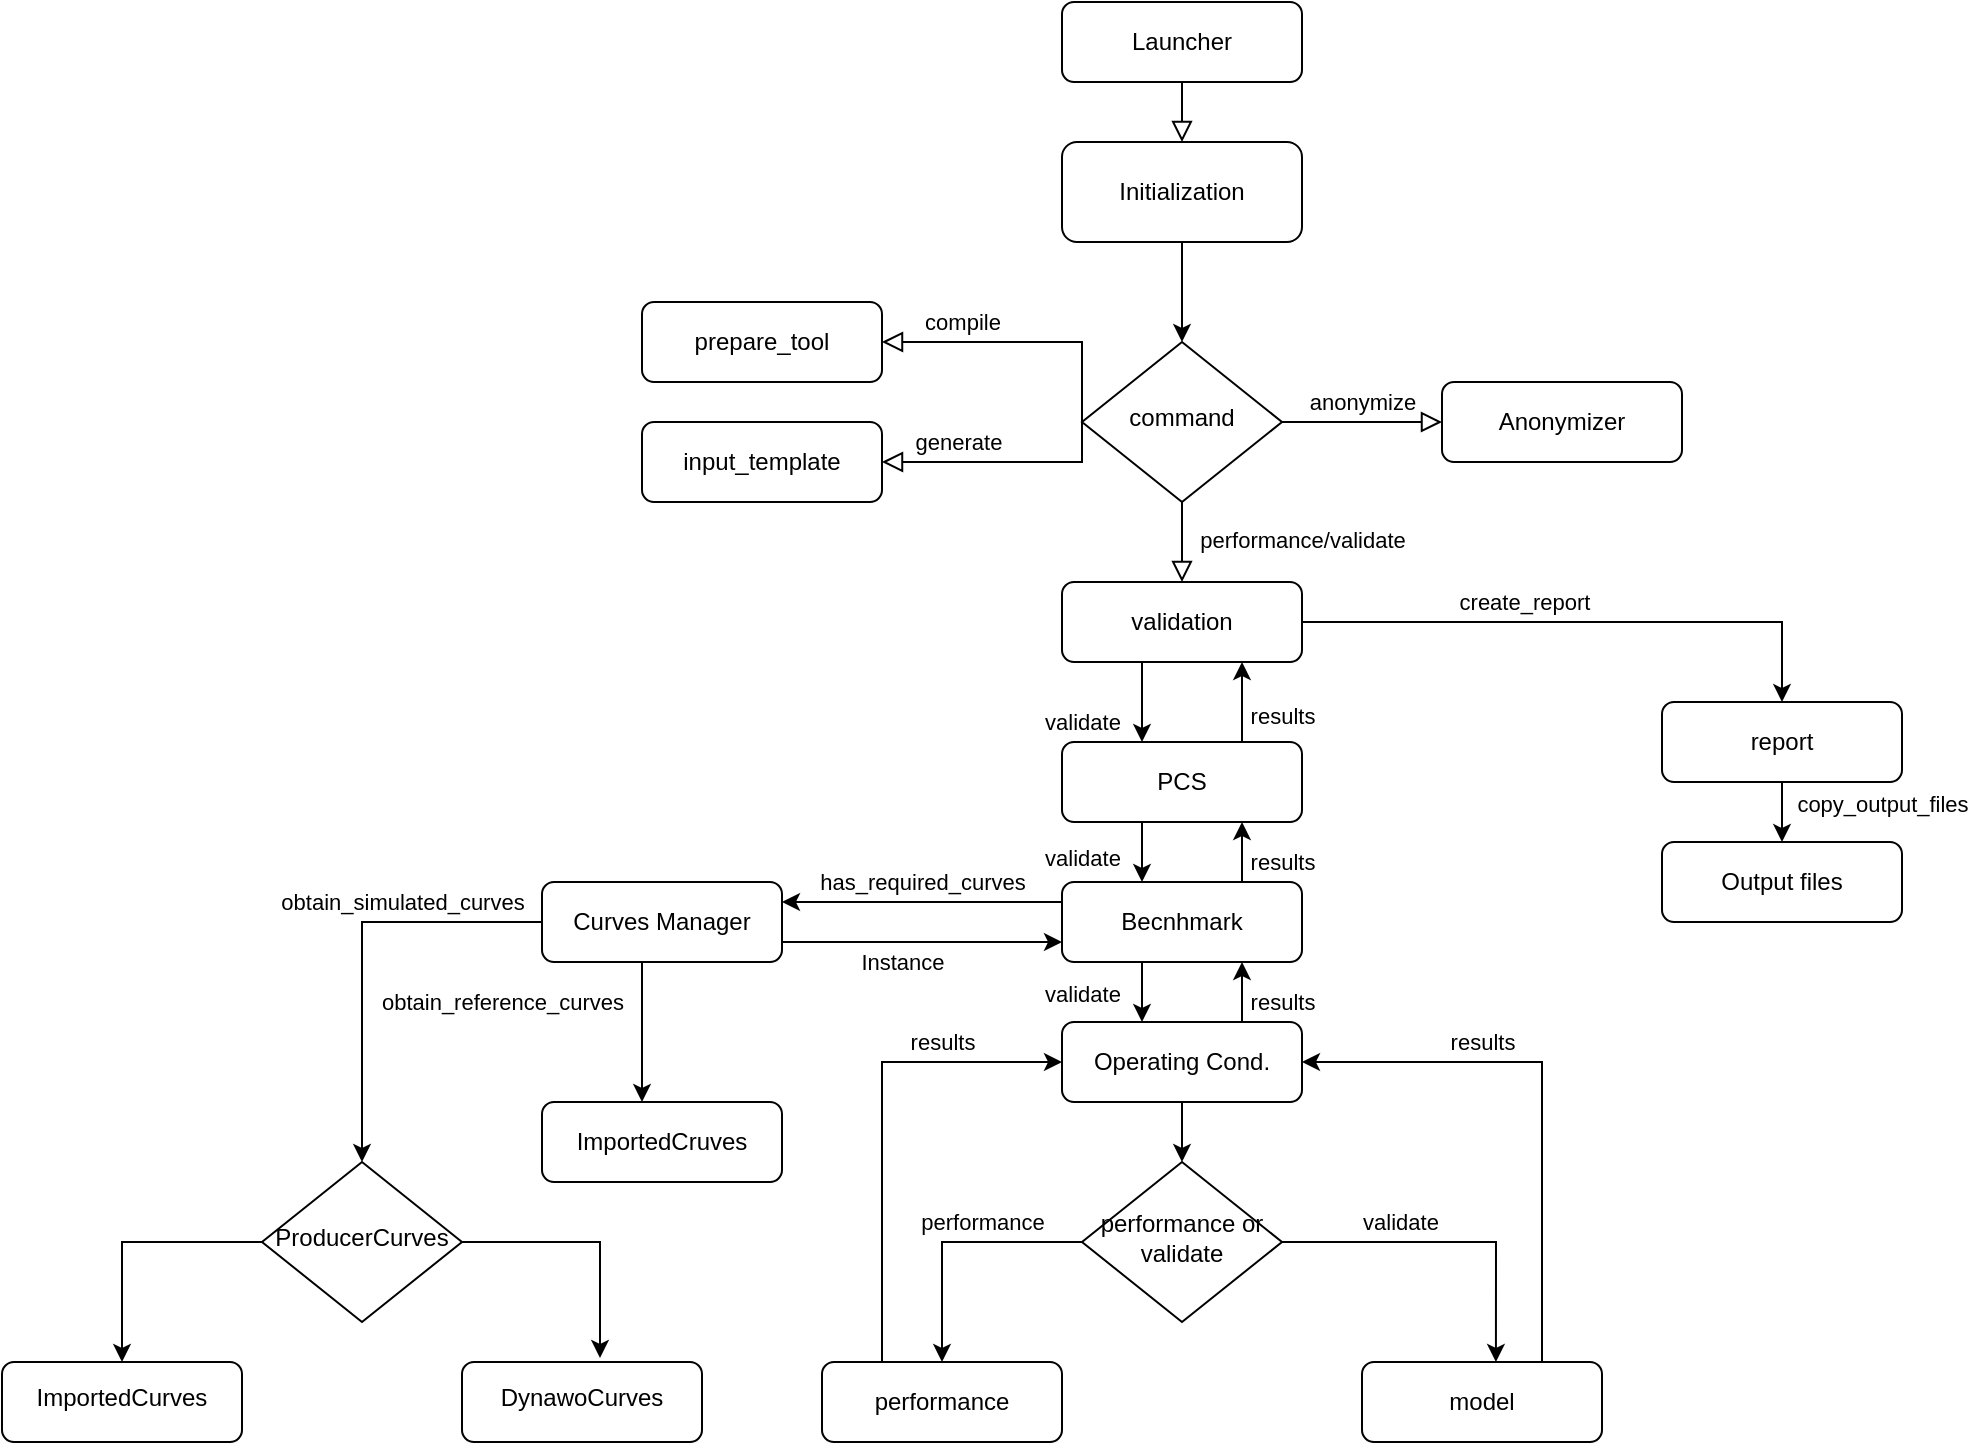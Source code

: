 <mxfile version="26.2.2">
  <diagram id="C5RBs43oDa-KdzZeNtuy" name="Page-1">
    <mxGraphModel dx="1428" dy="841" grid="0" gridSize="10" guides="1" tooltips="1" connect="1" arrows="1" fold="1" page="1" pageScale="1" pageWidth="1169" pageHeight="827" math="0" shadow="0">
      <root>
        <mxCell id="WIyWlLk6GJQsqaUBKTNV-0" />
        <mxCell id="WIyWlLk6GJQsqaUBKTNV-1" parent="WIyWlLk6GJQsqaUBKTNV-0" />
        <mxCell id="WIyWlLk6GJQsqaUBKTNV-2" value="" style="rounded=0;html=1;jettySize=auto;orthogonalLoop=1;fontSize=11;endArrow=block;endFill=0;endSize=8;strokeWidth=1;shadow=0;labelBackgroundColor=none;edgeStyle=orthogonalEdgeStyle;entryX=0.5;entryY=0;entryDx=0;entryDy=0;" parent="WIyWlLk6GJQsqaUBKTNV-1" source="WIyWlLk6GJQsqaUBKTNV-3" target="Jg6ZexL1LJRDPfhc3TXj-5" edge="1">
          <mxGeometry relative="1" as="geometry" />
        </mxCell>
        <mxCell id="WIyWlLk6GJQsqaUBKTNV-3" value="Launcher" style="rounded=1;whiteSpace=wrap;html=1;fontSize=12;glass=0;strokeWidth=1;shadow=0;" parent="WIyWlLk6GJQsqaUBKTNV-1" vertex="1">
          <mxGeometry x="630" y="50" width="120" height="40" as="geometry" />
        </mxCell>
        <mxCell id="WIyWlLk6GJQsqaUBKTNV-4" value="performance/validate" style="rounded=0;html=1;jettySize=auto;orthogonalLoop=1;fontSize=11;endArrow=block;endFill=0;endSize=8;strokeWidth=1;shadow=0;labelBackgroundColor=none;edgeStyle=orthogonalEdgeStyle;" parent="WIyWlLk6GJQsqaUBKTNV-1" source="WIyWlLk6GJQsqaUBKTNV-6" edge="1">
          <mxGeometry x="0.012" y="60" relative="1" as="geometry">
            <mxPoint y="-2" as="offset" />
            <mxPoint x="690" y="340" as="targetPoint" />
          </mxGeometry>
        </mxCell>
        <mxCell id="WIyWlLk6GJQsqaUBKTNV-5" value="anonymize" style="edgeStyle=orthogonalEdgeStyle;rounded=0;html=1;jettySize=auto;orthogonalLoop=1;fontSize=11;endArrow=block;endFill=0;endSize=8;strokeWidth=1;shadow=0;labelBackgroundColor=none;" parent="WIyWlLk6GJQsqaUBKTNV-1" source="WIyWlLk6GJQsqaUBKTNV-6" target="WIyWlLk6GJQsqaUBKTNV-7" edge="1">
          <mxGeometry y="10" relative="1" as="geometry">
            <mxPoint as="offset" />
          </mxGeometry>
        </mxCell>
        <mxCell id="WIyWlLk6GJQsqaUBKTNV-6" value="command" style="rhombus;whiteSpace=wrap;html=1;shadow=0;fontFamily=Helvetica;fontSize=12;align=center;strokeWidth=1;spacing=6;spacingTop=-4;" parent="WIyWlLk6GJQsqaUBKTNV-1" vertex="1">
          <mxGeometry x="640" y="220" width="100" height="80" as="geometry" />
        </mxCell>
        <mxCell id="WIyWlLk6GJQsqaUBKTNV-7" value="Anonymizer" style="rounded=1;whiteSpace=wrap;html=1;fontSize=12;glass=0;strokeWidth=1;shadow=0;" parent="WIyWlLk6GJQsqaUBKTNV-1" vertex="1">
          <mxGeometry x="820" y="240" width="120" height="40" as="geometry" />
        </mxCell>
        <mxCell id="Jg6ZexL1LJRDPfhc3TXj-14" value="" style="edgeStyle=orthogonalEdgeStyle;rounded=0;orthogonalLoop=1;jettySize=auto;html=1;" edge="1" parent="WIyWlLk6GJQsqaUBKTNV-1" source="WIyWlLk6GJQsqaUBKTNV-11" target="Jg6ZexL1LJRDPfhc3TXj-13">
          <mxGeometry relative="1" as="geometry" />
        </mxCell>
        <mxCell id="Jg6ZexL1LJRDPfhc3TXj-25" value="create_report" style="edgeLabel;html=1;align=center;verticalAlign=middle;resizable=0;points=[];" vertex="1" connectable="0" parent="Jg6ZexL1LJRDPfhc3TXj-14">
          <mxGeometry x="-0.23" y="-3" relative="1" as="geometry">
            <mxPoint x="3" y="-13" as="offset" />
          </mxGeometry>
        </mxCell>
        <mxCell id="Jg6ZexL1LJRDPfhc3TXj-73" value="" style="edgeStyle=orthogonalEdgeStyle;rounded=0;orthogonalLoop=1;jettySize=auto;html=1;" edge="1" parent="WIyWlLk6GJQsqaUBKTNV-1" source="WIyWlLk6GJQsqaUBKTNV-11" target="Jg6ZexL1LJRDPfhc3TXj-7">
          <mxGeometry relative="1" as="geometry">
            <Array as="points">
              <mxPoint x="670" y="410" />
              <mxPoint x="670" y="410" />
            </Array>
          </mxGeometry>
        </mxCell>
        <mxCell id="Jg6ZexL1LJRDPfhc3TXj-74" value="validate" style="edgeLabel;html=1;align=center;verticalAlign=middle;resizable=0;points=[];" vertex="1" connectable="0" parent="Jg6ZexL1LJRDPfhc3TXj-73">
          <mxGeometry x="0.008" y="2" relative="1" as="geometry">
            <mxPoint x="-32" y="10" as="offset" />
          </mxGeometry>
        </mxCell>
        <mxCell id="WIyWlLk6GJQsqaUBKTNV-11" value="validation" style="rounded=1;whiteSpace=wrap;html=1;fontSize=12;glass=0;strokeWidth=1;shadow=0;" parent="WIyWlLk6GJQsqaUBKTNV-1" vertex="1">
          <mxGeometry x="630" y="340" width="120" height="40" as="geometry" />
        </mxCell>
        <mxCell id="Jg6ZexL1LJRDPfhc3TXj-0" value="compile" style="edgeStyle=orthogonalEdgeStyle;rounded=0;html=1;jettySize=auto;orthogonalLoop=1;fontSize=11;endArrow=block;endFill=0;endSize=8;strokeWidth=1;shadow=0;labelBackgroundColor=none;exitX=0;exitY=0.5;exitDx=0;exitDy=0;" edge="1" parent="WIyWlLk6GJQsqaUBKTNV-1" target="Jg6ZexL1LJRDPfhc3TXj-1" source="WIyWlLk6GJQsqaUBKTNV-6">
          <mxGeometry x="0.429" y="-10" relative="1" as="geometry">
            <mxPoint as="offset" />
            <mxPoint x="620" y="250" as="sourcePoint" />
            <Array as="points">
              <mxPoint x="640" y="220" />
            </Array>
          </mxGeometry>
        </mxCell>
        <mxCell id="Jg6ZexL1LJRDPfhc3TXj-1" value="prepare_tool" style="rounded=1;whiteSpace=wrap;html=1;fontSize=12;glass=0;strokeWidth=1;shadow=0;" vertex="1" parent="WIyWlLk6GJQsqaUBKTNV-1">
          <mxGeometry x="420" y="200" width="120" height="40" as="geometry" />
        </mxCell>
        <mxCell id="Jg6ZexL1LJRDPfhc3TXj-2" value="generate" style="edgeStyle=orthogonalEdgeStyle;rounded=0;html=1;jettySize=auto;orthogonalLoop=1;fontSize=11;endArrow=block;endFill=0;endSize=8;strokeWidth=1;shadow=0;labelBackgroundColor=none;entryX=1;entryY=0.5;entryDx=0;entryDy=0;" edge="1" parent="WIyWlLk6GJQsqaUBKTNV-1" target="Jg6ZexL1LJRDPfhc3TXj-3">
          <mxGeometry x="0.375" y="-10" relative="1" as="geometry">
            <mxPoint as="offset" />
            <mxPoint x="640" y="260" as="sourcePoint" />
            <Array as="points">
              <mxPoint x="640" y="280" />
              <mxPoint x="540" y="280" />
            </Array>
          </mxGeometry>
        </mxCell>
        <mxCell id="Jg6ZexL1LJRDPfhc3TXj-3" value="input_template" style="rounded=1;whiteSpace=wrap;html=1;fontSize=12;glass=0;strokeWidth=1;shadow=0;" vertex="1" parent="WIyWlLk6GJQsqaUBKTNV-1">
          <mxGeometry x="420" y="260" width="120" height="40" as="geometry" />
        </mxCell>
        <mxCell id="Jg6ZexL1LJRDPfhc3TXj-6" value="" style="edgeStyle=orthogonalEdgeStyle;rounded=0;orthogonalLoop=1;jettySize=auto;html=1;" edge="1" parent="WIyWlLk6GJQsqaUBKTNV-1" source="Jg6ZexL1LJRDPfhc3TXj-5" target="WIyWlLk6GJQsqaUBKTNV-6">
          <mxGeometry relative="1" as="geometry" />
        </mxCell>
        <mxCell id="Jg6ZexL1LJRDPfhc3TXj-5" value="Initialization" style="rounded=1;whiteSpace=wrap;html=1;fontSize=12;glass=0;strokeWidth=1;shadow=0;" vertex="1" parent="WIyWlLk6GJQsqaUBKTNV-1">
          <mxGeometry x="630" y="120" width="120" height="50" as="geometry" />
        </mxCell>
        <mxCell id="Jg6ZexL1LJRDPfhc3TXj-10" value="" style="edgeStyle=orthogonalEdgeStyle;rounded=0;orthogonalLoop=1;jettySize=auto;html=1;" edge="1" parent="WIyWlLk6GJQsqaUBKTNV-1" source="Jg6ZexL1LJRDPfhc3TXj-7" target="Jg6ZexL1LJRDPfhc3TXj-9">
          <mxGeometry relative="1" as="geometry">
            <Array as="points">
              <mxPoint x="670" y="470" />
              <mxPoint x="670" y="470" />
            </Array>
          </mxGeometry>
        </mxCell>
        <mxCell id="Jg6ZexL1LJRDPfhc3TXj-32" value="validate" style="edgeLabel;html=1;align=center;verticalAlign=middle;resizable=0;points=[];" vertex="1" connectable="0" parent="Jg6ZexL1LJRDPfhc3TXj-10">
          <mxGeometry x="0.2" y="3" relative="1" as="geometry">
            <mxPoint x="-33" as="offset" />
          </mxGeometry>
        </mxCell>
        <mxCell id="Jg6ZexL1LJRDPfhc3TXj-70" style="edgeStyle=orthogonalEdgeStyle;rounded=0;orthogonalLoop=1;jettySize=auto;html=1;exitX=0.75;exitY=0;exitDx=0;exitDy=0;entryX=0.75;entryY=1;entryDx=0;entryDy=0;" edge="1" parent="WIyWlLk6GJQsqaUBKTNV-1" source="Jg6ZexL1LJRDPfhc3TXj-7" target="WIyWlLk6GJQsqaUBKTNV-11">
          <mxGeometry relative="1" as="geometry" />
        </mxCell>
        <mxCell id="Jg6ZexL1LJRDPfhc3TXj-71" value="results" style="edgeLabel;html=1;align=center;verticalAlign=middle;resizable=0;points=[];" vertex="1" connectable="0" parent="Jg6ZexL1LJRDPfhc3TXj-70">
          <mxGeometry x="-0.277" relative="1" as="geometry">
            <mxPoint x="20" y="1" as="offset" />
          </mxGeometry>
        </mxCell>
        <mxCell id="Jg6ZexL1LJRDPfhc3TXj-7" value="PCS" style="rounded=1;whiteSpace=wrap;html=1;fontSize=12;glass=0;strokeWidth=1;shadow=0;" vertex="1" parent="WIyWlLk6GJQsqaUBKTNV-1">
          <mxGeometry x="630" y="420" width="120" height="40" as="geometry" />
        </mxCell>
        <mxCell id="Jg6ZexL1LJRDPfhc3TXj-12" value="" style="edgeStyle=orthogonalEdgeStyle;rounded=0;orthogonalLoop=1;jettySize=auto;html=1;" edge="1" parent="WIyWlLk6GJQsqaUBKTNV-1" source="Jg6ZexL1LJRDPfhc3TXj-9" target="Jg6ZexL1LJRDPfhc3TXj-11">
          <mxGeometry relative="1" as="geometry">
            <Array as="points">
              <mxPoint x="670" y="550" />
              <mxPoint x="670" y="550" />
            </Array>
          </mxGeometry>
        </mxCell>
        <mxCell id="Jg6ZexL1LJRDPfhc3TXj-33" value="validate" style="edgeLabel;html=1;align=center;verticalAlign=middle;resizable=0;points=[];" vertex="1" connectable="0" parent="Jg6ZexL1LJRDPfhc3TXj-12">
          <mxGeometry x="0.4" y="1" relative="1" as="geometry">
            <mxPoint x="-31" y="-5" as="offset" />
          </mxGeometry>
        </mxCell>
        <mxCell id="Jg6ZexL1LJRDPfhc3TXj-29" value="" style="edgeStyle=orthogonalEdgeStyle;rounded=0;orthogonalLoop=1;jettySize=auto;html=1;" edge="1" parent="WIyWlLk6GJQsqaUBKTNV-1" source="Jg6ZexL1LJRDPfhc3TXj-9" target="Jg6ZexL1LJRDPfhc3TXj-17">
          <mxGeometry relative="1" as="geometry">
            <Array as="points">
              <mxPoint x="560" y="500" />
              <mxPoint x="560" y="500" />
            </Array>
          </mxGeometry>
        </mxCell>
        <mxCell id="Jg6ZexL1LJRDPfhc3TXj-30" value="has_required_curves" style="edgeLabel;html=1;align=center;verticalAlign=middle;resizable=0;points=[];" vertex="1" connectable="0" parent="Jg6ZexL1LJRDPfhc3TXj-29">
          <mxGeometry x="-0.257" relative="1" as="geometry">
            <mxPoint x="-18" y="-10" as="offset" />
          </mxGeometry>
        </mxCell>
        <mxCell id="Jg6ZexL1LJRDPfhc3TXj-65" style="edgeStyle=orthogonalEdgeStyle;rounded=0;orthogonalLoop=1;jettySize=auto;html=1;exitX=0.75;exitY=0;exitDx=0;exitDy=0;entryX=0.75;entryY=1;entryDx=0;entryDy=0;" edge="1" parent="WIyWlLk6GJQsqaUBKTNV-1" source="Jg6ZexL1LJRDPfhc3TXj-9" target="Jg6ZexL1LJRDPfhc3TXj-7">
          <mxGeometry relative="1" as="geometry" />
        </mxCell>
        <mxCell id="Jg6ZexL1LJRDPfhc3TXj-68" value="results" style="edgeLabel;html=1;align=center;verticalAlign=middle;resizable=0;points=[];" vertex="1" connectable="0" parent="Jg6ZexL1LJRDPfhc3TXj-65">
          <mxGeometry x="-0.133" y="-3" relative="1" as="geometry">
            <mxPoint x="17" y="3" as="offset" />
          </mxGeometry>
        </mxCell>
        <mxCell id="Jg6ZexL1LJRDPfhc3TXj-9" value="Becnhmark" style="whiteSpace=wrap;html=1;rounded=1;glass=0;strokeWidth=1;shadow=0;" vertex="1" parent="WIyWlLk6GJQsqaUBKTNV-1">
          <mxGeometry x="630" y="490" width="120" height="40" as="geometry" />
        </mxCell>
        <mxCell id="Jg6ZexL1LJRDPfhc3TXj-45" value="" style="edgeStyle=orthogonalEdgeStyle;rounded=0;orthogonalLoop=1;jettySize=auto;html=1;" edge="1" parent="WIyWlLk6GJQsqaUBKTNV-1" source="Jg6ZexL1LJRDPfhc3TXj-11" target="Jg6ZexL1LJRDPfhc3TXj-43">
          <mxGeometry relative="1" as="geometry" />
        </mxCell>
        <mxCell id="Jg6ZexL1LJRDPfhc3TXj-64" style="edgeStyle=orthogonalEdgeStyle;rounded=0;orthogonalLoop=1;jettySize=auto;html=1;exitX=0.75;exitY=0;exitDx=0;exitDy=0;entryX=0.75;entryY=1;entryDx=0;entryDy=0;" edge="1" parent="WIyWlLk6GJQsqaUBKTNV-1" source="Jg6ZexL1LJRDPfhc3TXj-11" target="Jg6ZexL1LJRDPfhc3TXj-9">
          <mxGeometry relative="1" as="geometry" />
        </mxCell>
        <mxCell id="Jg6ZexL1LJRDPfhc3TXj-67" value="results" style="edgeLabel;html=1;align=center;verticalAlign=middle;resizable=0;points=[];" vertex="1" connectable="0" parent="Jg6ZexL1LJRDPfhc3TXj-64">
          <mxGeometry x="0.2" relative="1" as="geometry">
            <mxPoint x="20" y="8" as="offset" />
          </mxGeometry>
        </mxCell>
        <mxCell id="Jg6ZexL1LJRDPfhc3TXj-11" value="Operating Cond." style="whiteSpace=wrap;html=1;rounded=1;glass=0;strokeWidth=1;shadow=0;" vertex="1" parent="WIyWlLk6GJQsqaUBKTNV-1">
          <mxGeometry x="630" y="560" width="120" height="40" as="geometry" />
        </mxCell>
        <mxCell id="Jg6ZexL1LJRDPfhc3TXj-16" value="" style="edgeStyle=orthogonalEdgeStyle;rounded=0;orthogonalLoop=1;jettySize=auto;html=1;" edge="1" parent="WIyWlLk6GJQsqaUBKTNV-1" source="Jg6ZexL1LJRDPfhc3TXj-13" target="Jg6ZexL1LJRDPfhc3TXj-15">
          <mxGeometry relative="1" as="geometry" />
        </mxCell>
        <mxCell id="Jg6ZexL1LJRDPfhc3TXj-34" value="copy_output_files" style="edgeLabel;html=1;align=center;verticalAlign=middle;resizable=0;points=[];" vertex="1" connectable="0" parent="Jg6ZexL1LJRDPfhc3TXj-16">
          <mxGeometry x="0.24" y="3" relative="1" as="geometry">
            <mxPoint x="47" as="offset" />
          </mxGeometry>
        </mxCell>
        <mxCell id="Jg6ZexL1LJRDPfhc3TXj-13" value="report" style="whiteSpace=wrap;html=1;rounded=1;glass=0;strokeWidth=1;shadow=0;" vertex="1" parent="WIyWlLk6GJQsqaUBKTNV-1">
          <mxGeometry x="930" y="400" width="120" height="40" as="geometry" />
        </mxCell>
        <mxCell id="Jg6ZexL1LJRDPfhc3TXj-15" value="Output files" style="whiteSpace=wrap;html=1;rounded=1;glass=0;strokeWidth=1;shadow=0;" vertex="1" parent="WIyWlLk6GJQsqaUBKTNV-1">
          <mxGeometry x="930" y="470" width="120" height="40" as="geometry" />
        </mxCell>
        <mxCell id="Jg6ZexL1LJRDPfhc3TXj-36" value="" style="edgeStyle=orthogonalEdgeStyle;rounded=0;orthogonalLoop=1;jettySize=auto;html=1;" edge="1" parent="WIyWlLk6GJQsqaUBKTNV-1" source="Jg6ZexL1LJRDPfhc3TXj-17" target="Jg6ZexL1LJRDPfhc3TXj-35">
          <mxGeometry relative="1" as="geometry">
            <Array as="points">
              <mxPoint x="420" y="560" />
              <mxPoint x="420" y="560" />
            </Array>
          </mxGeometry>
        </mxCell>
        <mxCell id="Jg6ZexL1LJRDPfhc3TXj-37" value="obtain_reference_curves" style="edgeLabel;html=1;align=center;verticalAlign=middle;resizable=0;points=[];" vertex="1" connectable="0" parent="Jg6ZexL1LJRDPfhc3TXj-36">
          <mxGeometry x="-0.057" relative="1" as="geometry">
            <mxPoint x="-70" y="-13" as="offset" />
          </mxGeometry>
        </mxCell>
        <mxCell id="Jg6ZexL1LJRDPfhc3TXj-39" value="" style="edgeStyle=orthogonalEdgeStyle;rounded=0;orthogonalLoop=1;jettySize=auto;html=1;entryX=0.5;entryY=0;entryDx=0;entryDy=0;" edge="1" parent="WIyWlLk6GJQsqaUBKTNV-1" source="Jg6ZexL1LJRDPfhc3TXj-17" target="Jg6ZexL1LJRDPfhc3TXj-52">
          <mxGeometry relative="1" as="geometry">
            <mxPoint x="430" y="600" as="targetPoint" />
          </mxGeometry>
        </mxCell>
        <mxCell id="Jg6ZexL1LJRDPfhc3TXj-40" value="obtain_simulated_curves" style="edgeLabel;html=1;align=center;verticalAlign=middle;resizable=0;points=[];" vertex="1" connectable="0" parent="Jg6ZexL1LJRDPfhc3TXj-39">
          <mxGeometry x="-0.108" y="2" relative="1" as="geometry">
            <mxPoint x="18" y="-14" as="offset" />
          </mxGeometry>
        </mxCell>
        <mxCell id="Jg6ZexL1LJRDPfhc3TXj-57" style="edgeStyle=orthogonalEdgeStyle;rounded=0;orthogonalLoop=1;jettySize=auto;html=1;exitX=1;exitY=0.75;exitDx=0;exitDy=0;entryX=0;entryY=0.75;entryDx=0;entryDy=0;" edge="1" parent="WIyWlLk6GJQsqaUBKTNV-1" source="Jg6ZexL1LJRDPfhc3TXj-17" target="Jg6ZexL1LJRDPfhc3TXj-9">
          <mxGeometry relative="1" as="geometry" />
        </mxCell>
        <mxCell id="Jg6ZexL1LJRDPfhc3TXj-58" value="Instance" style="edgeLabel;html=1;align=center;verticalAlign=middle;resizable=0;points=[];" vertex="1" connectable="0" parent="Jg6ZexL1LJRDPfhc3TXj-57">
          <mxGeometry x="-0.114" y="-3" relative="1" as="geometry">
            <mxPoint x="-2" y="7" as="offset" />
          </mxGeometry>
        </mxCell>
        <mxCell id="Jg6ZexL1LJRDPfhc3TXj-17" value="Curves Manager" style="whiteSpace=wrap;html=1;rounded=1;glass=0;strokeWidth=1;shadow=0;" vertex="1" parent="WIyWlLk6GJQsqaUBKTNV-1">
          <mxGeometry x="370" y="490" width="120" height="40" as="geometry" />
        </mxCell>
        <mxCell id="Jg6ZexL1LJRDPfhc3TXj-35" value="ImportedCruves" style="whiteSpace=wrap;html=1;rounded=1;glass=0;strokeWidth=1;shadow=0;" vertex="1" parent="WIyWlLk6GJQsqaUBKTNV-1">
          <mxGeometry x="370" y="600" width="120" height="40" as="geometry" />
        </mxCell>
        <mxCell id="Jg6ZexL1LJRDPfhc3TXj-60" style="edgeStyle=orthogonalEdgeStyle;rounded=0;orthogonalLoop=1;jettySize=auto;html=1;exitX=0.25;exitY=0;exitDx=0;exitDy=0;entryX=0;entryY=0.5;entryDx=0;entryDy=0;" edge="1" parent="WIyWlLk6GJQsqaUBKTNV-1" source="Jg6ZexL1LJRDPfhc3TXj-41" target="Jg6ZexL1LJRDPfhc3TXj-11">
          <mxGeometry relative="1" as="geometry" />
        </mxCell>
        <mxCell id="Jg6ZexL1LJRDPfhc3TXj-63" value="results" style="edgeLabel;html=1;align=center;verticalAlign=middle;resizable=0;points=[];" vertex="1" connectable="0" parent="Jg6ZexL1LJRDPfhc3TXj-60">
          <mxGeometry x="0.533" y="1" relative="1" as="geometry">
            <mxPoint x="-4" y="-9" as="offset" />
          </mxGeometry>
        </mxCell>
        <mxCell id="Jg6ZexL1LJRDPfhc3TXj-41" value="performance" style="whiteSpace=wrap;html=1;rounded=1;glass=0;strokeWidth=1;shadow=0;" vertex="1" parent="WIyWlLk6GJQsqaUBKTNV-1">
          <mxGeometry x="510" y="730" width="120" height="40" as="geometry" />
        </mxCell>
        <mxCell id="Jg6ZexL1LJRDPfhc3TXj-46" value="" style="edgeStyle=orthogonalEdgeStyle;rounded=0;orthogonalLoop=1;jettySize=auto;html=1;" edge="1" parent="WIyWlLk6GJQsqaUBKTNV-1" source="Jg6ZexL1LJRDPfhc3TXj-43" target="Jg6ZexL1LJRDPfhc3TXj-41">
          <mxGeometry relative="1" as="geometry" />
        </mxCell>
        <mxCell id="Jg6ZexL1LJRDPfhc3TXj-47" value="performance" style="edgeLabel;html=1;align=center;verticalAlign=middle;resizable=0;points=[];" vertex="1" connectable="0" parent="Jg6ZexL1LJRDPfhc3TXj-46">
          <mxGeometry x="-0.154" y="1" relative="1" as="geometry">
            <mxPoint x="5" y="-11" as="offset" />
          </mxGeometry>
        </mxCell>
        <mxCell id="Jg6ZexL1LJRDPfhc3TXj-43" value="performance or validate" style="rhombus;whiteSpace=wrap;html=1;shadow=0;fontFamily=Helvetica;fontSize=12;align=center;strokeWidth=1;spacing=6;spacingTop=-4;" vertex="1" parent="WIyWlLk6GJQsqaUBKTNV-1">
          <mxGeometry x="640" y="630" width="100" height="80" as="geometry" />
        </mxCell>
        <mxCell id="Jg6ZexL1LJRDPfhc3TXj-61" style="edgeStyle=orthogonalEdgeStyle;rounded=0;orthogonalLoop=1;jettySize=auto;html=1;exitX=0.75;exitY=0;exitDx=0;exitDy=0;entryX=1;entryY=0.5;entryDx=0;entryDy=0;" edge="1" parent="WIyWlLk6GJQsqaUBKTNV-1" source="Jg6ZexL1LJRDPfhc3TXj-50" target="Jg6ZexL1LJRDPfhc3TXj-11">
          <mxGeometry relative="1" as="geometry" />
        </mxCell>
        <mxCell id="Jg6ZexL1LJRDPfhc3TXj-62" value="results" style="edgeLabel;html=1;align=center;verticalAlign=middle;resizable=0;points=[];" vertex="1" connectable="0" parent="Jg6ZexL1LJRDPfhc3TXj-61">
          <mxGeometry x="0.341" y="2" relative="1" as="geometry">
            <mxPoint x="1" y="-12" as="offset" />
          </mxGeometry>
        </mxCell>
        <mxCell id="Jg6ZexL1LJRDPfhc3TXj-50" value="model" style="rounded=1;whiteSpace=wrap;html=1;" vertex="1" parent="WIyWlLk6GJQsqaUBKTNV-1">
          <mxGeometry x="780" y="730" width="120" height="40" as="geometry" />
        </mxCell>
        <mxCell id="Jg6ZexL1LJRDPfhc3TXj-51" style="edgeStyle=orthogonalEdgeStyle;rounded=0;orthogonalLoop=1;jettySize=auto;html=1;entryX=0.558;entryY=0;entryDx=0;entryDy=0;entryPerimeter=0;" edge="1" parent="WIyWlLk6GJQsqaUBKTNV-1" source="Jg6ZexL1LJRDPfhc3TXj-43" target="Jg6ZexL1LJRDPfhc3TXj-50">
          <mxGeometry relative="1" as="geometry" />
        </mxCell>
        <mxCell id="Jg6ZexL1LJRDPfhc3TXj-59" value="validate" style="edgeLabel;html=1;align=center;verticalAlign=middle;resizable=0;points=[];" vertex="1" connectable="0" parent="Jg6ZexL1LJRDPfhc3TXj-51">
          <mxGeometry x="-0.293" y="1" relative="1" as="geometry">
            <mxPoint y="-9" as="offset" />
          </mxGeometry>
        </mxCell>
        <mxCell id="Jg6ZexL1LJRDPfhc3TXj-54" value="" style="edgeStyle=orthogonalEdgeStyle;rounded=0;orthogonalLoop=1;jettySize=auto;html=1;" edge="1" parent="WIyWlLk6GJQsqaUBKTNV-1" source="Jg6ZexL1LJRDPfhc3TXj-52" target="Jg6ZexL1LJRDPfhc3TXj-53">
          <mxGeometry relative="1" as="geometry" />
        </mxCell>
        <mxCell id="Jg6ZexL1LJRDPfhc3TXj-52" value="ProducerCurves" style="rhombus;whiteSpace=wrap;html=1;shadow=0;fontFamily=Helvetica;fontSize=12;align=center;strokeWidth=1;spacing=6;spacingTop=-4;" vertex="1" parent="WIyWlLk6GJQsqaUBKTNV-1">
          <mxGeometry x="230" y="630" width="100" height="80" as="geometry" />
        </mxCell>
        <mxCell id="Jg6ZexL1LJRDPfhc3TXj-53" value="ImportedCur&lt;span style=&quot;background-color: transparent; color: light-dark(rgb(0, 0, 0), rgb(255, 255, 255));&quot;&gt;ves&lt;/span&gt;" style="rounded=1;whiteSpace=wrap;html=1;shadow=0;strokeWidth=1;spacing=6;spacingTop=-4;" vertex="1" parent="WIyWlLk6GJQsqaUBKTNV-1">
          <mxGeometry x="100" y="730" width="120" height="40" as="geometry" />
        </mxCell>
        <mxCell id="Jg6ZexL1LJRDPfhc3TXj-55" value="DynawoCurves" style="rounded=1;whiteSpace=wrap;html=1;shadow=0;strokeWidth=1;spacing=6;spacingTop=-4;" vertex="1" parent="WIyWlLk6GJQsqaUBKTNV-1">
          <mxGeometry x="330" y="730" width="120" height="40" as="geometry" />
        </mxCell>
        <mxCell id="Jg6ZexL1LJRDPfhc3TXj-56" style="edgeStyle=orthogonalEdgeStyle;rounded=0;orthogonalLoop=1;jettySize=auto;html=1;exitX=1;exitY=0.5;exitDx=0;exitDy=0;entryX=0.575;entryY=-0.05;entryDx=0;entryDy=0;entryPerimeter=0;" edge="1" parent="WIyWlLk6GJQsqaUBKTNV-1" source="Jg6ZexL1LJRDPfhc3TXj-52" target="Jg6ZexL1LJRDPfhc3TXj-55">
          <mxGeometry relative="1" as="geometry" />
        </mxCell>
      </root>
    </mxGraphModel>
  </diagram>
</mxfile>
